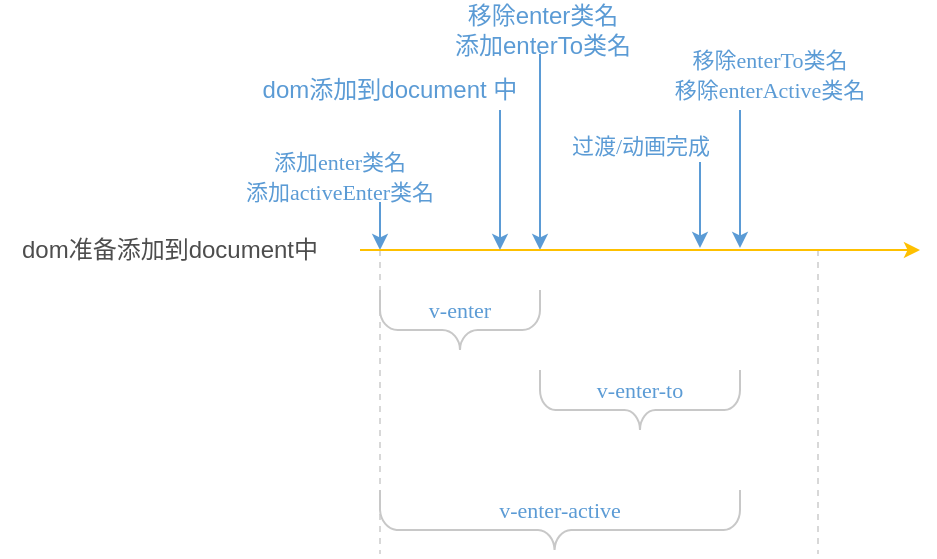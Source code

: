 <mxfile version="13.3.5" type="device"><diagram name="页-1" id="页-1"><mxGraphModel dx="1773" dy="565" grid="1" gridSize="10" guides="1" tooltips="1" connect="1" arrows="1" fold="1" page="1" pageScale="1" pageWidth="827" pageHeight="1169" math="0" shadow="0"><root><mxCell id="0"/><mxCell id="1" value="连接线" parent="0"/><mxCell id="3" value="&lt;font style=&quot;font-size: 11px ; font-family: &amp;#34;simsun&amp;#34; ; color: #5b9bd5 ; direction: ltr ; letter-spacing: 0px ; line-height: 120% ; opacity: 1&quot;&gt;移除enterTo类名&lt;br&gt;移除enterActive类名&lt;br&gt;&lt;/font&gt;" style="verticalAlign=middle;align=center;vsdxID=6;fillColor=none;gradientColor=none;shape=stencil(nZBLDoAgDERP0z3SIyjew0SURgSD+Lu9kMZoXLhwN9O+tukAlrNpJg1SzDH4QW/URgNYgZTkjA4UkwJUgGXng+6DX1zLfmoymdXo17xh5zmRJ6Q42BWCfc2oJfdAr+Yv+AP9Cb7OJ3H/2JG1HNGz/84klThPVCc=);strokeColor=none;spacingTop=-1;spacingBottom=-1;spacingLeft=-1;spacingRight=-1;labelBackgroundColor=none;rounded=0;html=1;whiteSpace=wrap;" parent="1" vertex="1"><mxGeometry x="300" y="60" width="130" height="23" as="geometry"/></mxCell><mxCell id="12" style="vsdxID=8;edgeStyle=none;startArrow=none;endArrow=classic;startSize=5;endSize=5;strokeColor=#5b9bd5;spacingTop=-1;spacingBottom=-1;spacingLeft=-1;spacingRight=-1;verticalAlign=middle;html=1;labelBackgroundColor=#ffffff;rounded=0;" parent="1" edge="1"><mxGeometry relative="1" as="geometry"><Array as="points"/><mxPoint x="170" y="136" as="sourcePoint"/><mxPoint x="170" y="160" as="targetPoint"/></mxGeometry></mxCell><mxCell id="13" style="vsdxID=10;edgeStyle=none;startArrow=none;endArrow=classic;startSize=5;endSize=5;strokeColor=#5b9bd5;spacingTop=-1;spacingBottom=-1;spacingLeft=-1;spacingRight=-1;verticalAlign=middle;html=1;labelBackgroundColor=#ffffff;rounded=0;" parent="1" edge="1"><mxGeometry relative="1" as="geometry"><Array as="points"/><mxPoint x="250" y="62" as="sourcePoint"/><mxPoint x="250" y="160" as="targetPoint"/></mxGeometry></mxCell><mxCell id="15" style="vsdxID=25;edgeStyle=none;startArrow=none;endArrow=none;startSize=5;endSize=5;strokeColor=#5b9bd5;spacingTop=-1;spacingBottom=-1;spacingLeft=-1;spacingRight=-1;verticalAlign=middle;html=1;labelBackgroundColor=#ffffff;rounded=0;" parent="1" edge="1"><mxGeometry relative="1" as="geometry"><mxPoint as="offset"/><Array as="points"/><mxPoint x="180" y="200" as="sourcePoint"/><mxPoint x="180" y="200" as="targetPoint"/></mxGeometry></mxCell><mxCell id="4" value="&lt;font style=&quot;font-size: 11px ; font-family: &amp;#34;simsun&amp;#34; ; color: #5b9bd5 ; direction: ltr ; letter-spacing: 0px ; line-height: 120% ; opacity: 1&quot;&gt;添加enter类名&lt;br&gt;添加activeEnter类名&lt;br&gt;&lt;/font&gt;" style="verticalAlign=middle;align=center;vsdxID=9;fillColor=none;gradientColor=none;shape=stencil(nZBLDoAgDERP0z3SIyjew0SURgSD+Lu9kMZoXLhwN9O+tukAlrNpJg1SzDH4QW/URgNYgZTkjA4UkwJUgGXng+6DX1zLfmoymdXo17xh5zmRJ6Q42BWCfc2oJfdAr+Yv+AP9Cb7OJ3H/2JG1HNGz/84klThPVCc=);strokeColor=none;spacingTop=-1;spacingBottom=-1;spacingLeft=-1;spacingRight=-1;labelBackgroundColor=none;rounded=0;html=1;whiteSpace=wrap;" parent="1" vertex="1"><mxGeometry x="90" y="110" width="120" height="26" as="geometry"/></mxCell><mxCell id="17" style="vsdxID=38;edgeStyle=none;dashed=1;startArrow=none;endArrow=none;startSize=5;endSize=5;strokeColor=#d8d8d8;spacingTop=-1;spacingBottom=-1;spacingLeft=-1;spacingRight=-1;verticalAlign=middle;html=1;labelBackgroundColor=#ffffff;rounded=0;" parent="1" edge="1"><mxGeometry relative="1" as="geometry"><Array as="points"/><mxPoint x="389" y="160" as="sourcePoint"/><mxPoint x="389" y="312" as="targetPoint"/></mxGeometry></mxCell><mxCell id="16" style="vsdxID=36;edgeStyle=none;dashed=1;startArrow=none;endArrow=none;startSize=5;endSize=5;strokeColor=#d8d8d8;spacingTop=-1;spacingBottom=-1;spacingLeft=-1;spacingRight=-1;verticalAlign=middle;html=1;labelBackgroundColor=#ffffff;rounded=0;" parent="1" edge="1"><mxGeometry relative="1" as="geometry"><Array as="points"/><mxPoint x="170" y="160" as="sourcePoint"/><mxPoint x="170" y="312" as="targetPoint"/></mxGeometry></mxCell><mxCell id="5" value="&lt;font style=&quot;font-size:11px;font-family:SimSun;color:#5b9bd5;direction:ltr;letter-spacing:0px;line-height:120%;opacity:1&quot;&gt;过渡/动画完成&lt;br/&gt;&lt;/font&gt;" style="verticalAlign=middle;align=center;vsdxID=12;fillColor=none;gradientColor=none;shape=stencil(nZBLDoAgDERP0z3SIyjew0SURgSD+Lu9kMZoXLhwN9O+tukAlrNpJg1SzDH4QW/URgNYgZTkjA4UkwJUgGXng+6DX1zLfmoymdXo17xh5zmRJ6Q42BWCfc2oJfdAr+Yv+AP9Cb7OJ3H/2JG1HNGz/84klThPVCc=);strokeColor=none;spacingTop=-1;spacingBottom=-1;spacingLeft=-1;spacingRight=-1;labelBackgroundColor=none;rounded=0;html=1;whiteSpace=wrap;" parent="1" vertex="1"><mxGeometry x="230" y="100" width="141" height="16" as="geometry"/></mxCell><mxCell id="6" value="&lt;font style=&quot;font-size:11px;font-family:SimSun;color:#5b9bd5;direction:ltr;letter-spacing:0px;line-height:120%;opacity:1&quot;&gt;v-enter&lt;br/&gt;&lt;/font&gt;" style="verticalAlign=middle;align=center;vsdxID=29;fillColor=#5b9bd5;gradientColor=none;shape=stencil(tZPJDoIwEIafpkdIl2DwjPgejRRoREqmVfDtLSkqZbko3Gb5pv/MpINYokveCESxNqCuopWZKRE7IUplXQqQxlqIpYgluQJRgLrXmfMb3pO9dVOP/oXO1eG+guLn2Ds7sJL1Khh5JIeLTcFAEhIS4mjwcTwnBoDgNxHwTuoAlOFGqtrTrjgUIrBiQV7xwkvpVohmFl4chMVhfFwU/3GayF8NibYdhfzT22H3TZP1Tcdbb/rT+zS9+6eZKnuoNb7n5S5znJueog25M2bpCw==);strokeColor=#c8c8c8;flipH=1;labelBackgroundColor=none;rounded=0;html=1;whiteSpace=wrap;" parent="1" vertex="1"><mxGeometry x="170" y="180" width="80" height="20" as="geometry"/></mxCell><mxCell id="7" value="&lt;font style=&quot;font-size:11px;font-family:SimSun;color:#5b9bd5;direction:ltr;letter-spacing:0px;line-height:120%;opacity:1&quot;&gt;v-enter-active&lt;br/&gt;&lt;/font&gt;" style="verticalAlign=middle;align=center;vsdxID=30;fillColor=#5b9bd5;gradientColor=none;shape=stencil(tZNJEsIgEEVPwzIUYzRrjfegDCaUMaQ6ON1eUjiByUrd9fDg86luxFdDo3qNGBkc2L0+m8o1iK8RY6ZrNBjnI8RLxFc7C7oGe+yqkPdqJMfoYE/jDZdwjownGLm+Z5sAtqabBWVEKtj6FtxJgWURYIhp8gHc+5Q8gExdzJCBdcoZ20XKrYJaZ14q27WqjlrDWev+ozxpQ+S4YJPiM14WiRWKmYzc+Iqk8Y3yt3bod+/LMf3rb9P53y4kFtPik25k4kVgsYy8PJ+eDtbf5yZVjlAfvPYrrOZ7L91FXwp7zMsb);strokeColor=#c8c8c8;flipH=1;labelBackgroundColor=none;rounded=0;html=1;whiteSpace=wrap;" parent="1" vertex="1"><mxGeometry x="170" y="280" width="180" height="20" as="geometry"/></mxCell><mxCell id="8" value="&lt;font style=&quot;font-size: 11px ; font-family: &amp;#34;simsun&amp;#34; ; color: #5b9bd5 ; direction: ltr ; letter-spacing: 0px ; line-height: 120% ; opacity: 1&quot;&gt;v-enter-to&lt;br&gt;&lt;/font&gt;" style="verticalAlign=middle;align=center;vsdxID=35;fillColor=#5b9bd5;gradientColor=none;shape=stencil(tZPJEoIwDIafpkecLjLKGfE9OlKgI1ImrYJvb5miUpaLwi3J/6VZpkEs1gWvBaJYG1BX0cjUFIidEKWyKgRIYy3EEsTiTIHIQd2r1Pk178jOuqlH90Lr8nCXQfFz6J0dWMpqEQw9ksPFStCTh92ROBh8Gk+AXif4DQS8lToAZbiRqvIqlxxyEdhSQVby3JN0I0Q9Cc+Osac7Es0W/22W0N8LCdedhPzT2uZ7Jst7jlbe86f1sbz5jxlX9lBrfC/LHeVQG1+hDbkLZskL);strokeColor=#c8c8c8;flipH=1;labelBackgroundColor=none;rounded=0;html=1;whiteSpace=wrap;" parent="1" vertex="1"><mxGeometry x="250" y="220" width="100" height="20" as="geometry"/></mxCell><mxCell id="9" style="vsdxID=2;edgeStyle=none;startArrow=none;endArrow=classic;startSize=5;endSize=5;strokeColor=#fec000;spacingTop=-1;spacingBottom=-1;spacingLeft=-1;spacingRight=-1;verticalAlign=middle;html=1;labelBackgroundColor=#ffffff;rounded=0;" parent="1" edge="1"><mxGeometry relative="1" as="geometry"><mxPoint as="offset"/><Array as="points"/><mxPoint x="160" y="160" as="sourcePoint"/><mxPoint x="440" y="160" as="targetPoint"/></mxGeometry></mxCell><mxCell id="X7Kl-8mY7oNsD_-ViU9z-17" value="dom准备添加到document中" style="text;html=1;strokeColor=none;fillColor=none;align=center;verticalAlign=middle;whiteSpace=wrap;rounded=0;fontColor=#4D4D4D;" vertex="1" parent="1"><mxGeometry x="-20" y="150" width="170" height="20" as="geometry"/></mxCell><mxCell id="X7Kl-8mY7oNsD_-ViU9z-19" style="vsdxID=8;edgeStyle=none;startArrow=none;endArrow=classic;startSize=5;endSize=5;strokeColor=#5b9bd5;spacingTop=-1;spacingBottom=-1;spacingLeft=-1;spacingRight=-1;verticalAlign=middle;html=1;labelBackgroundColor=#ffffff;rounded=0;" edge="1" parent="1"><mxGeometry relative="1" as="geometry"><Array as="points"/><mxPoint x="230" y="90" as="sourcePoint"/><mxPoint x="230" y="160" as="targetPoint"/></mxGeometry></mxCell><mxCell id="X7Kl-8mY7oNsD_-ViU9z-20" value="dom添加到document 中" style="text;html=1;strokeColor=none;fillColor=none;align=center;verticalAlign=middle;whiteSpace=wrap;rounded=0;fontColor=#5B9BD5;" vertex="1" parent="1"><mxGeometry x="105" y="70" width="140" height="20" as="geometry"/></mxCell><mxCell id="X7Kl-8mY7oNsD_-ViU9z-23" value="移除enter类名&lt;br&gt;添加enterTo类名" style="text;html=1;strokeColor=none;fillColor=none;align=center;verticalAlign=middle;whiteSpace=wrap;rounded=0;fontColor=#5B9BD5;" vertex="1" parent="1"><mxGeometry x="194" y="40" width="115" height="20" as="geometry"/></mxCell><mxCell id="X7Kl-8mY7oNsD_-ViU9z-24" style="vsdxID=8;edgeStyle=none;startArrow=none;endArrow=classic;startSize=5;endSize=5;strokeColor=#5b9bd5;spacingTop=-1;spacingBottom=-1;spacingLeft=-1;spacingRight=-1;verticalAlign=middle;html=1;labelBackgroundColor=#ffffff;rounded=0;" edge="1" parent="1"><mxGeometry relative="1" as="geometry"><Array as="points"/><mxPoint x="330" y="116" as="sourcePoint"/><mxPoint x="330" y="159" as="targetPoint"/></mxGeometry></mxCell><mxCell id="X7Kl-8mY7oNsD_-ViU9z-25" style="vsdxID=8;edgeStyle=none;startArrow=none;endArrow=classic;startSize=5;endSize=5;strokeColor=#5b9bd5;spacingTop=-1;spacingBottom=-1;spacingLeft=-1;spacingRight=-1;verticalAlign=middle;html=1;labelBackgroundColor=#ffffff;rounded=0;" edge="1" parent="1"><mxGeometry relative="1" as="geometry"><Array as="points"/><mxPoint x="350" y="90" as="sourcePoint"/><mxPoint x="350" y="159" as="targetPoint"/></mxGeometry></mxCell><mxCell id="2" value="标注" parent="0"/></root></mxGraphModel></diagram></mxfile>
